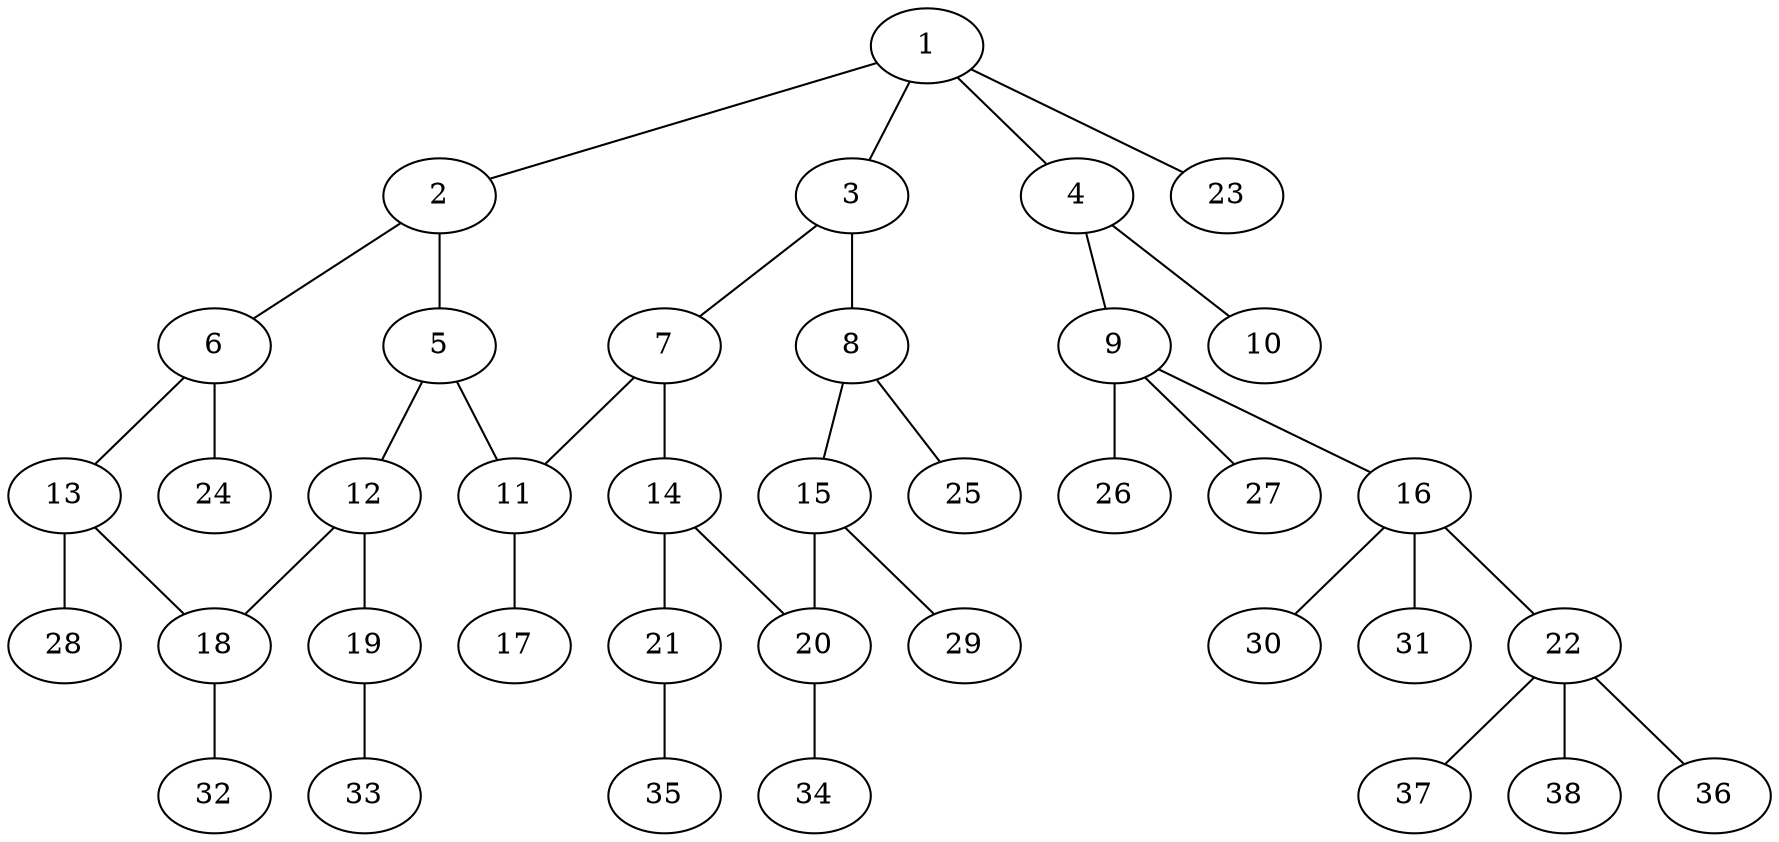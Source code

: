 graph molecule_1250 {
	1	 [chem=C];
	2	 [chem=C];
	1 -- 2	 [valence=1];
	3	 [chem=C];
	1 -- 3	 [valence=1];
	4	 [chem=C];
	1 -- 4	 [valence=1];
	23	 [chem=H];
	1 -- 23	 [valence=1];
	5	 [chem=C];
	2 -- 5	 [valence=2];
	6	 [chem=C];
	2 -- 6	 [valence=1];
	7	 [chem=C];
	3 -- 7	 [valence=2];
	8	 [chem=C];
	3 -- 8	 [valence=1];
	9	 [chem=C];
	4 -- 9	 [valence=1];
	10	 [chem=O];
	4 -- 10	 [valence=2];
	11	 [chem=C];
	5 -- 11	 [valence=1];
	12	 [chem=C];
	5 -- 12	 [valence=1];
	13	 [chem=C];
	6 -- 13	 [valence=2];
	24	 [chem=H];
	6 -- 24	 [valence=1];
	7 -- 11	 [valence=1];
	14	 [chem=C];
	7 -- 14	 [valence=1];
	15	 [chem=C];
	8 -- 15	 [valence=2];
	25	 [chem=H];
	8 -- 25	 [valence=1];
	16	 [chem=C];
	9 -- 16	 [valence=1];
	26	 [chem=H];
	9 -- 26	 [valence=1];
	27	 [chem=H];
	9 -- 27	 [valence=1];
	17	 [chem=O];
	11 -- 17	 [valence=2];
	18	 [chem=C];
	12 -- 18	 [valence=2];
	19	 [chem=O];
	12 -- 19	 [valence=1];
	13 -- 18	 [valence=1];
	28	 [chem=H];
	13 -- 28	 [valence=1];
	20	 [chem=C];
	14 -- 20	 [valence=2];
	21	 [chem=O];
	14 -- 21	 [valence=1];
	15 -- 20	 [valence=1];
	29	 [chem=H];
	15 -- 29	 [valence=1];
	22	 [chem=C];
	16 -- 22	 [valence=1];
	30	 [chem=H];
	16 -- 30	 [valence=1];
	31	 [chem=H];
	16 -- 31	 [valence=1];
	32	 [chem=H];
	18 -- 32	 [valence=1];
	33	 [chem=H];
	19 -- 33	 [valence=1];
	34	 [chem=H];
	20 -- 34	 [valence=1];
	35	 [chem=H];
	21 -- 35	 [valence=1];
	36	 [chem=H];
	22 -- 36	 [valence=1];
	37	 [chem=H];
	22 -- 37	 [valence=1];
	38	 [chem=H];
	22 -- 38	 [valence=1];
}
